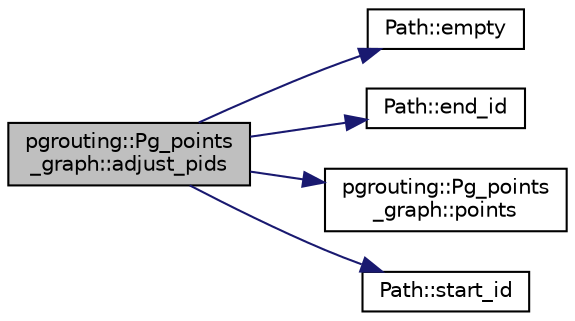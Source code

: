 digraph "pgrouting::Pg_points_graph::adjust_pids"
{
  edge [fontname="Helvetica",fontsize="10",labelfontname="Helvetica",labelfontsize="10"];
  node [fontname="Helvetica",fontsize="10",shape=record];
  rankdir="LR";
  Node15 [label="pgrouting::Pg_points\l_graph::adjust_pids",height=0.2,width=0.4,color="black", fillcolor="grey75", style="filled", fontcolor="black"];
  Node15 -> Node16 [color="midnightblue",fontsize="10",style="solid",fontname="Helvetica"];
  Node16 [label="Path::empty",height=0.2,width=0.4,color="black", fillcolor="white", style="filled",URL="$classPath.html#a75bd5ccf60152fefaff1df56be09946b"];
  Node15 -> Node17 [color="midnightblue",fontsize="10",style="solid",fontname="Helvetica"];
  Node17 [label="Path::end_id",height=0.2,width=0.4,color="black", fillcolor="white", style="filled",URL="$classPath.html#ad7eff4c127cba19f2052398089ac3b42"];
  Node15 -> Node18 [color="midnightblue",fontsize="10",style="solid",fontname="Helvetica"];
  Node18 [label="pgrouting::Pg_points\l_graph::points",height=0.2,width=0.4,color="black", fillcolor="white", style="filled",URL="$classpgrouting_1_1Pg__points__graph.html#a81369685f3474fdf588f15f990934544"];
  Node15 -> Node19 [color="midnightblue",fontsize="10",style="solid",fontname="Helvetica"];
  Node19 [label="Path::start_id",height=0.2,width=0.4,color="black", fillcolor="white", style="filled",URL="$classPath.html#a969ad8937eb448f350193fd203ad97d2"];
}
